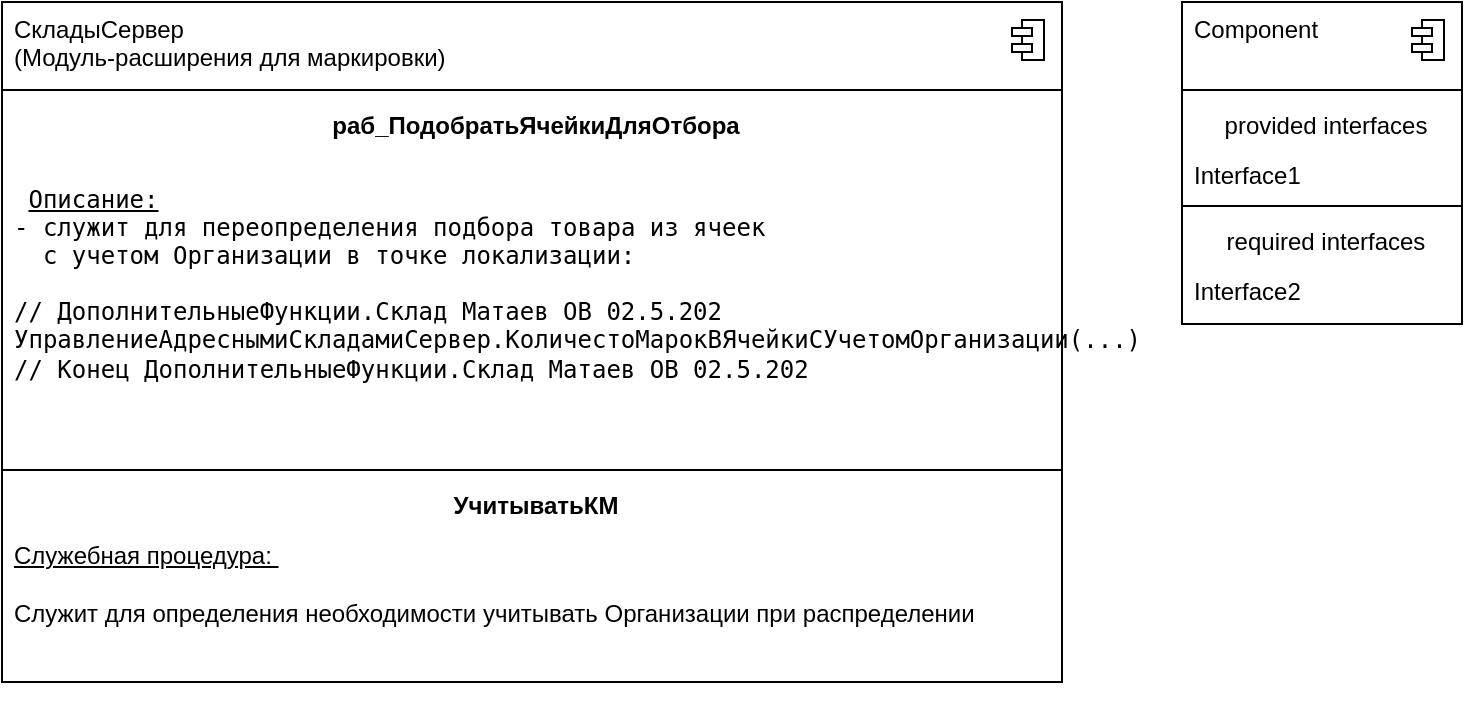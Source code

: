 <mxfile version="24.7.1" type="github">
  <diagram name="Страница — 1" id="94yq8rON1ORlZ_m-I1sI">
    <mxGraphModel dx="1845" dy="1217" grid="1" gridSize="10" guides="1" tooltips="1" connect="1" arrows="1" fold="1" page="0" pageScale="1" pageWidth="827" pageHeight="1169" math="0" shadow="0">
      <root>
        <mxCell id="0" />
        <mxCell id="1" parent="0" />
        <mxCell id="P559ENG4m1cFqqR3Orcd-9" value="" style="fontStyle=1;align=center;verticalAlign=top;childLayout=stackLayout;horizontal=1;horizontalStack=0;resizeParent=1;resizeParentMax=0;resizeLast=0;marginBottom=0;" vertex="1" parent="1">
          <mxGeometry x="-90" y="-380" width="530" height="340" as="geometry" />
        </mxCell>
        <mxCell id="P559ENG4m1cFqqR3Orcd-10" value="&lt;span style=&quot;text-align: center;&quot;&gt;СкладыСервер&lt;/span&gt;&lt;div style=&quot;text-align: center;&quot;&gt;(Модуль-расширения для маркировки)&lt;/div&gt;" style="html=1;align=left;spacingLeft=4;verticalAlign=top;strokeColor=none;fillColor=none;whiteSpace=wrap;" vertex="1" parent="P559ENG4m1cFqqR3Orcd-9">
          <mxGeometry width="530" height="40" as="geometry" />
        </mxCell>
        <mxCell id="P559ENG4m1cFqqR3Orcd-11" value="" style="shape=module;jettyWidth=10;jettyHeight=4;" vertex="1" parent="P559ENG4m1cFqqR3Orcd-10">
          <mxGeometry x="1" width="16" height="20" relative="1" as="geometry">
            <mxPoint x="-25" y="9" as="offset" />
          </mxGeometry>
        </mxCell>
        <mxCell id="P559ENG4m1cFqqR3Orcd-12" value="" style="line;strokeWidth=1;fillColor=none;align=left;verticalAlign=middle;spacingTop=-1;spacingLeft=3;spacingRight=3;rotatable=0;labelPosition=right;points=[];portConstraint=eastwest;" vertex="1" parent="P559ENG4m1cFqqR3Orcd-9">
          <mxGeometry y="40" width="530" height="8" as="geometry" />
        </mxCell>
        <mxCell id="P559ENG4m1cFqqR3Orcd-13" value="&lt;span style=&quot;text-align: left;&quot;&gt;раб_ПодобратьЯчейкиДляОтбора&lt;/span&gt;" style="html=1;align=center;spacingLeft=4;verticalAlign=top;strokeColor=none;fillColor=none;whiteSpace=wrap;fontStyle=1" vertex="1" parent="P559ENG4m1cFqqR3Orcd-9">
          <mxGeometry y="48" width="530" height="25" as="geometry" />
        </mxCell>
        <mxCell id="P559ENG4m1cFqqR3Orcd-14" value="&lt;pre style=&quot;text-align: justify; height: 2px;&quot;&gt; &lt;u&gt;Описание:&lt;/u&gt;&amp;nbsp; &lt;/pre&gt;&lt;pre style=&quot;text-align: justify; height: 2px;&quot;&gt;- &lt;span style=&quot;background-color: initial;&quot;&gt;служит для переопределения подбора товара из ячеек&lt;/span&gt;&lt;/pre&gt;&lt;pre style=&quot;text-align: justify; height: 2px;&quot;&gt;&lt;span style=&quot;background-color: initial;&quot;&gt;  с учетом Организации в точке локализации:&lt;/span&gt;&lt;/pre&gt;&lt;pre style=&quot;text-align: justify; height: 2px;&quot;&gt;&lt;span style=&quot;background-color: initial;&quot;&gt;&lt;br&gt;&lt;/span&gt;&lt;/pre&gt;&lt;pre style=&quot;text-align: justify; height: 2px;&quot;&gt;&lt;span style=&quot;background-color: initial;&quot;&gt;// ДополнительныеФункции.Склад Матаев ОВ 02.5.202&lt;br&gt;УправлениеАдреснымиСкладамиСервер.КоличестоМарокВЯчейкиСУчетомОрганизации(...)&lt;br&gt;// Конец ДополнительныеФункции.Склад Матаев ОВ 02.5.202&lt;/span&gt;&lt;span style=&quot;background-color: initial;&quot;&gt;&lt;br&gt;&lt;/span&gt;&lt;/pre&gt;&lt;pre style=&quot;text-align: justify; height: 2px;&quot;&gt;&lt;span style=&quot;background-color: initial;&quot;&gt;&lt;br&gt;&lt;/span&gt;&lt;/pre&gt;&lt;div style=&quot;text-align: justify;&quot;&gt;&lt;br&gt;&lt;/div&gt;" style="html=1;align=left;spacingLeft=4;verticalAlign=top;strokeColor=none;fillColor=none;whiteSpace=wrap;" vertex="1" parent="P559ENG4m1cFqqR3Orcd-9">
          <mxGeometry y="73" width="530" height="157" as="geometry" />
        </mxCell>
        <mxCell id="P559ENG4m1cFqqR3Orcd-15" value="" style="line;strokeWidth=1;fillColor=none;align=left;verticalAlign=middle;spacingTop=-1;spacingLeft=3;spacingRight=3;rotatable=0;labelPosition=right;points=[];portConstraint=eastwest;" vertex="1" parent="P559ENG4m1cFqqR3Orcd-9">
          <mxGeometry y="230" width="530" height="8" as="geometry" />
        </mxCell>
        <mxCell id="P559ENG4m1cFqqR3Orcd-16" value="УчитыватьКМ" style="html=1;align=center;spacingLeft=4;verticalAlign=top;strokeColor=none;fillColor=none;whiteSpace=wrap;fontStyle=1" vertex="1" parent="P559ENG4m1cFqqR3Orcd-9">
          <mxGeometry y="238" width="530" height="25" as="geometry" />
        </mxCell>
        <mxCell id="P559ENG4m1cFqqR3Orcd-17" value="&lt;u&gt;Служебная процедура:&amp;nbsp;&lt;/u&gt;&lt;div&gt;&lt;br&gt;&lt;/div&gt;&lt;div&gt;Служит для определения необходимости учитывать Организации при распределении&lt;/div&gt;&lt;div&gt;&lt;br&gt;&lt;div&gt;&lt;br&gt;&lt;/div&gt;&lt;div&gt;&lt;br&gt;&lt;/div&gt;&lt;/div&gt;" style="html=1;align=left;spacingLeft=4;verticalAlign=top;strokeColor=none;fillColor=none;whiteSpace=wrap;" vertex="1" parent="P559ENG4m1cFqqR3Orcd-9">
          <mxGeometry y="263" width="530" height="77" as="geometry" />
        </mxCell>
        <mxCell id="P559ENG4m1cFqqR3Orcd-18" value="" style="fontStyle=1;align=center;verticalAlign=top;childLayout=stackLayout;horizontal=1;horizontalStack=0;resizeParent=1;resizeParentMax=0;resizeLast=0;marginBottom=0;" vertex="1" parent="1">
          <mxGeometry x="500" y="-380" width="140" height="161" as="geometry" />
        </mxCell>
        <mxCell id="P559ENG4m1cFqqR3Orcd-19" value="Component" style="html=1;align=left;spacingLeft=4;verticalAlign=top;strokeColor=none;fillColor=none;whiteSpace=wrap;" vertex="1" parent="P559ENG4m1cFqqR3Orcd-18">
          <mxGeometry width="140" height="40" as="geometry" />
        </mxCell>
        <mxCell id="P559ENG4m1cFqqR3Orcd-20" value="" style="shape=module;jettyWidth=10;jettyHeight=4;" vertex="1" parent="P559ENG4m1cFqqR3Orcd-19">
          <mxGeometry x="1" width="16" height="20" relative="1" as="geometry">
            <mxPoint x="-25" y="9" as="offset" />
          </mxGeometry>
        </mxCell>
        <mxCell id="P559ENG4m1cFqqR3Orcd-21" value="" style="line;strokeWidth=1;fillColor=none;align=left;verticalAlign=middle;spacingTop=-1;spacingLeft=3;spacingRight=3;rotatable=0;labelPosition=right;points=[];portConstraint=eastwest;" vertex="1" parent="P559ENG4m1cFqqR3Orcd-18">
          <mxGeometry y="40" width="140" height="8" as="geometry" />
        </mxCell>
        <mxCell id="P559ENG4m1cFqqR3Orcd-22" value="provided interfaces" style="html=1;align=center;spacingLeft=4;verticalAlign=top;strokeColor=none;fillColor=none;whiteSpace=wrap;" vertex="1" parent="P559ENG4m1cFqqR3Orcd-18">
          <mxGeometry y="48" width="140" height="25" as="geometry" />
        </mxCell>
        <mxCell id="P559ENG4m1cFqqR3Orcd-23" value="Interface1" style="html=1;align=left;spacingLeft=4;verticalAlign=top;strokeColor=none;fillColor=none;whiteSpace=wrap;" vertex="1" parent="P559ENG4m1cFqqR3Orcd-18">
          <mxGeometry y="73" width="140" height="25" as="geometry" />
        </mxCell>
        <mxCell id="P559ENG4m1cFqqR3Orcd-24" value="" style="line;strokeWidth=1;fillColor=none;align=left;verticalAlign=middle;spacingTop=-1;spacingLeft=3;spacingRight=3;rotatable=0;labelPosition=right;points=[];portConstraint=eastwest;" vertex="1" parent="P559ENG4m1cFqqR3Orcd-18">
          <mxGeometry y="98" width="140" height="8" as="geometry" />
        </mxCell>
        <mxCell id="P559ENG4m1cFqqR3Orcd-25" value="required interfaces" style="html=1;align=center;spacingLeft=4;verticalAlign=top;strokeColor=none;fillColor=none;whiteSpace=wrap;" vertex="1" parent="P559ENG4m1cFqqR3Orcd-18">
          <mxGeometry y="106" width="140" height="25" as="geometry" />
        </mxCell>
        <mxCell id="P559ENG4m1cFqqR3Orcd-26" value="Interface2" style="html=1;align=left;spacingLeft=4;verticalAlign=top;strokeColor=none;fillColor=none;whiteSpace=wrap;" vertex="1" parent="P559ENG4m1cFqqR3Orcd-18">
          <mxGeometry y="131" width="140" height="30" as="geometry" />
        </mxCell>
      </root>
    </mxGraphModel>
  </diagram>
</mxfile>
